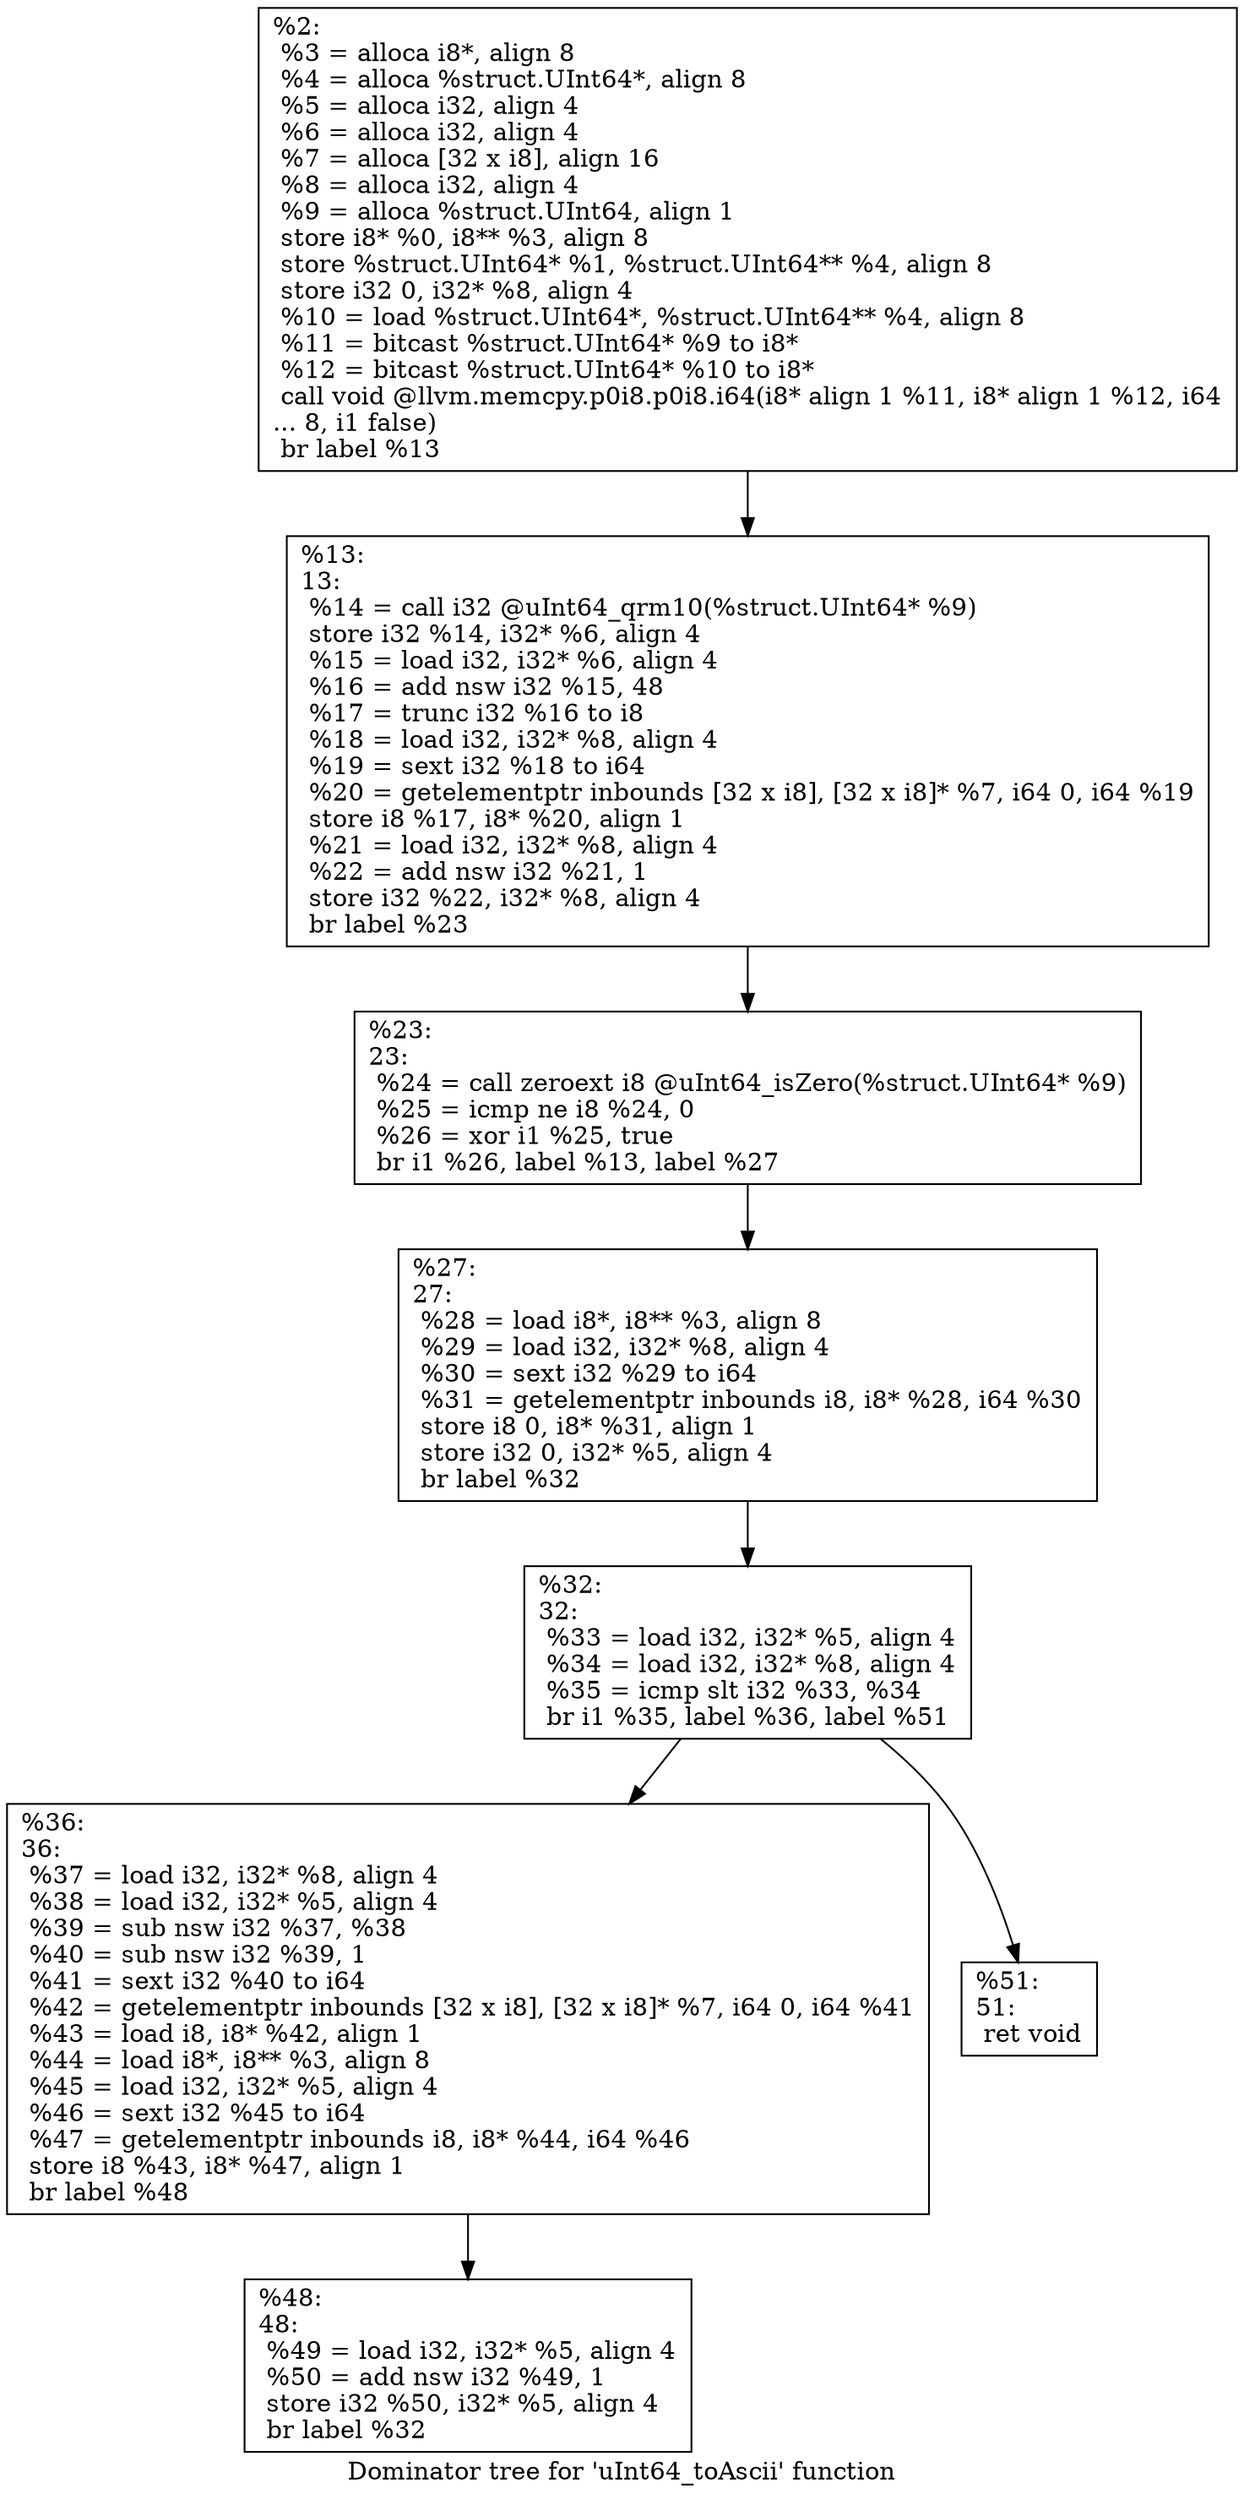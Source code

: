 digraph "Dominator tree for 'uInt64_toAscii' function" {
	label="Dominator tree for 'uInt64_toAscii' function";

	Node0xac91c0 [shape=record,label="{%2:\l  %3 = alloca i8*, align 8\l  %4 = alloca %struct.UInt64*, align 8\l  %5 = alloca i32, align 4\l  %6 = alloca i32, align 4\l  %7 = alloca [32 x i8], align 16\l  %8 = alloca i32, align 4\l  %9 = alloca %struct.UInt64, align 1\l  store i8* %0, i8** %3, align 8\l  store %struct.UInt64* %1, %struct.UInt64** %4, align 8\l  store i32 0, i32* %8, align 4\l  %10 = load %struct.UInt64*, %struct.UInt64** %4, align 8\l  %11 = bitcast %struct.UInt64* %9 to i8*\l  %12 = bitcast %struct.UInt64* %10 to i8*\l  call void @llvm.memcpy.p0i8.p0i8.i64(i8* align 1 %11, i8* align 1 %12, i64\l... 8, i1 false)\l  br label %13\l}"];
	Node0xac91c0 -> Node0xe8e360;
	Node0xe8e360 [shape=record,label="{%13:\l13:                                               \l  %14 = call i32 @uInt64_qrm10(%struct.UInt64* %9)\l  store i32 %14, i32* %6, align 4\l  %15 = load i32, i32* %6, align 4\l  %16 = add nsw i32 %15, 48\l  %17 = trunc i32 %16 to i8\l  %18 = load i32, i32* %8, align 4\l  %19 = sext i32 %18 to i64\l  %20 = getelementptr inbounds [32 x i8], [32 x i8]* %7, i64 0, i64 %19\l  store i8 %17, i8* %20, align 1\l  %21 = load i32, i32* %8, align 4\l  %22 = add nsw i32 %21, 1\l  store i32 %22, i32* %8, align 4\l  br label %23\l}"];
	Node0xe8e360 -> Node0xd837e0;
	Node0xd837e0 [shape=record,label="{%23:\l23:                                               \l  %24 = call zeroext i8 @uInt64_isZero(%struct.UInt64* %9)\l  %25 = icmp ne i8 %24, 0\l  %26 = xor i1 %25, true\l  br i1 %26, label %13, label %27\l}"];
	Node0xd837e0 -> Node0xbe88b0;
	Node0xbe88b0 [shape=record,label="{%27:\l27:                                               \l  %28 = load i8*, i8** %3, align 8\l  %29 = load i32, i32* %8, align 4\l  %30 = sext i32 %29 to i64\l  %31 = getelementptr inbounds i8, i8* %28, i64 %30\l  store i8 0, i8* %31, align 1\l  store i32 0, i32* %5, align 4\l  br label %32\l}"];
	Node0xbe88b0 -> Node0xe5a050;
	Node0xe5a050 [shape=record,label="{%32:\l32:                                               \l  %33 = load i32, i32* %5, align 4\l  %34 = load i32, i32* %8, align 4\l  %35 = icmp slt i32 %33, %34\l  br i1 %35, label %36, label %51\l}"];
	Node0xe5a050 -> Node0xdab7d0;
	Node0xe5a050 -> Node0xb6a750;
	Node0xdab7d0 [shape=record,label="{%36:\l36:                                               \l  %37 = load i32, i32* %8, align 4\l  %38 = load i32, i32* %5, align 4\l  %39 = sub nsw i32 %37, %38\l  %40 = sub nsw i32 %39, 1\l  %41 = sext i32 %40 to i64\l  %42 = getelementptr inbounds [32 x i8], [32 x i8]* %7, i64 0, i64 %41\l  %43 = load i8, i8* %42, align 1\l  %44 = load i8*, i8** %3, align 8\l  %45 = load i32, i32* %5, align 4\l  %46 = sext i32 %45 to i64\l  %47 = getelementptr inbounds i8, i8* %44, i64 %46\l  store i8 %43, i8* %47, align 1\l  br label %48\l}"];
	Node0xdab7d0 -> Node0xcf5620;
	Node0xcf5620 [shape=record,label="{%48:\l48:                                               \l  %49 = load i32, i32* %5, align 4\l  %50 = add nsw i32 %49, 1\l  store i32 %50, i32* %5, align 4\l  br label %32\l}"];
	Node0xb6a750 [shape=record,label="{%51:\l51:                                               \l  ret void\l}"];
}
